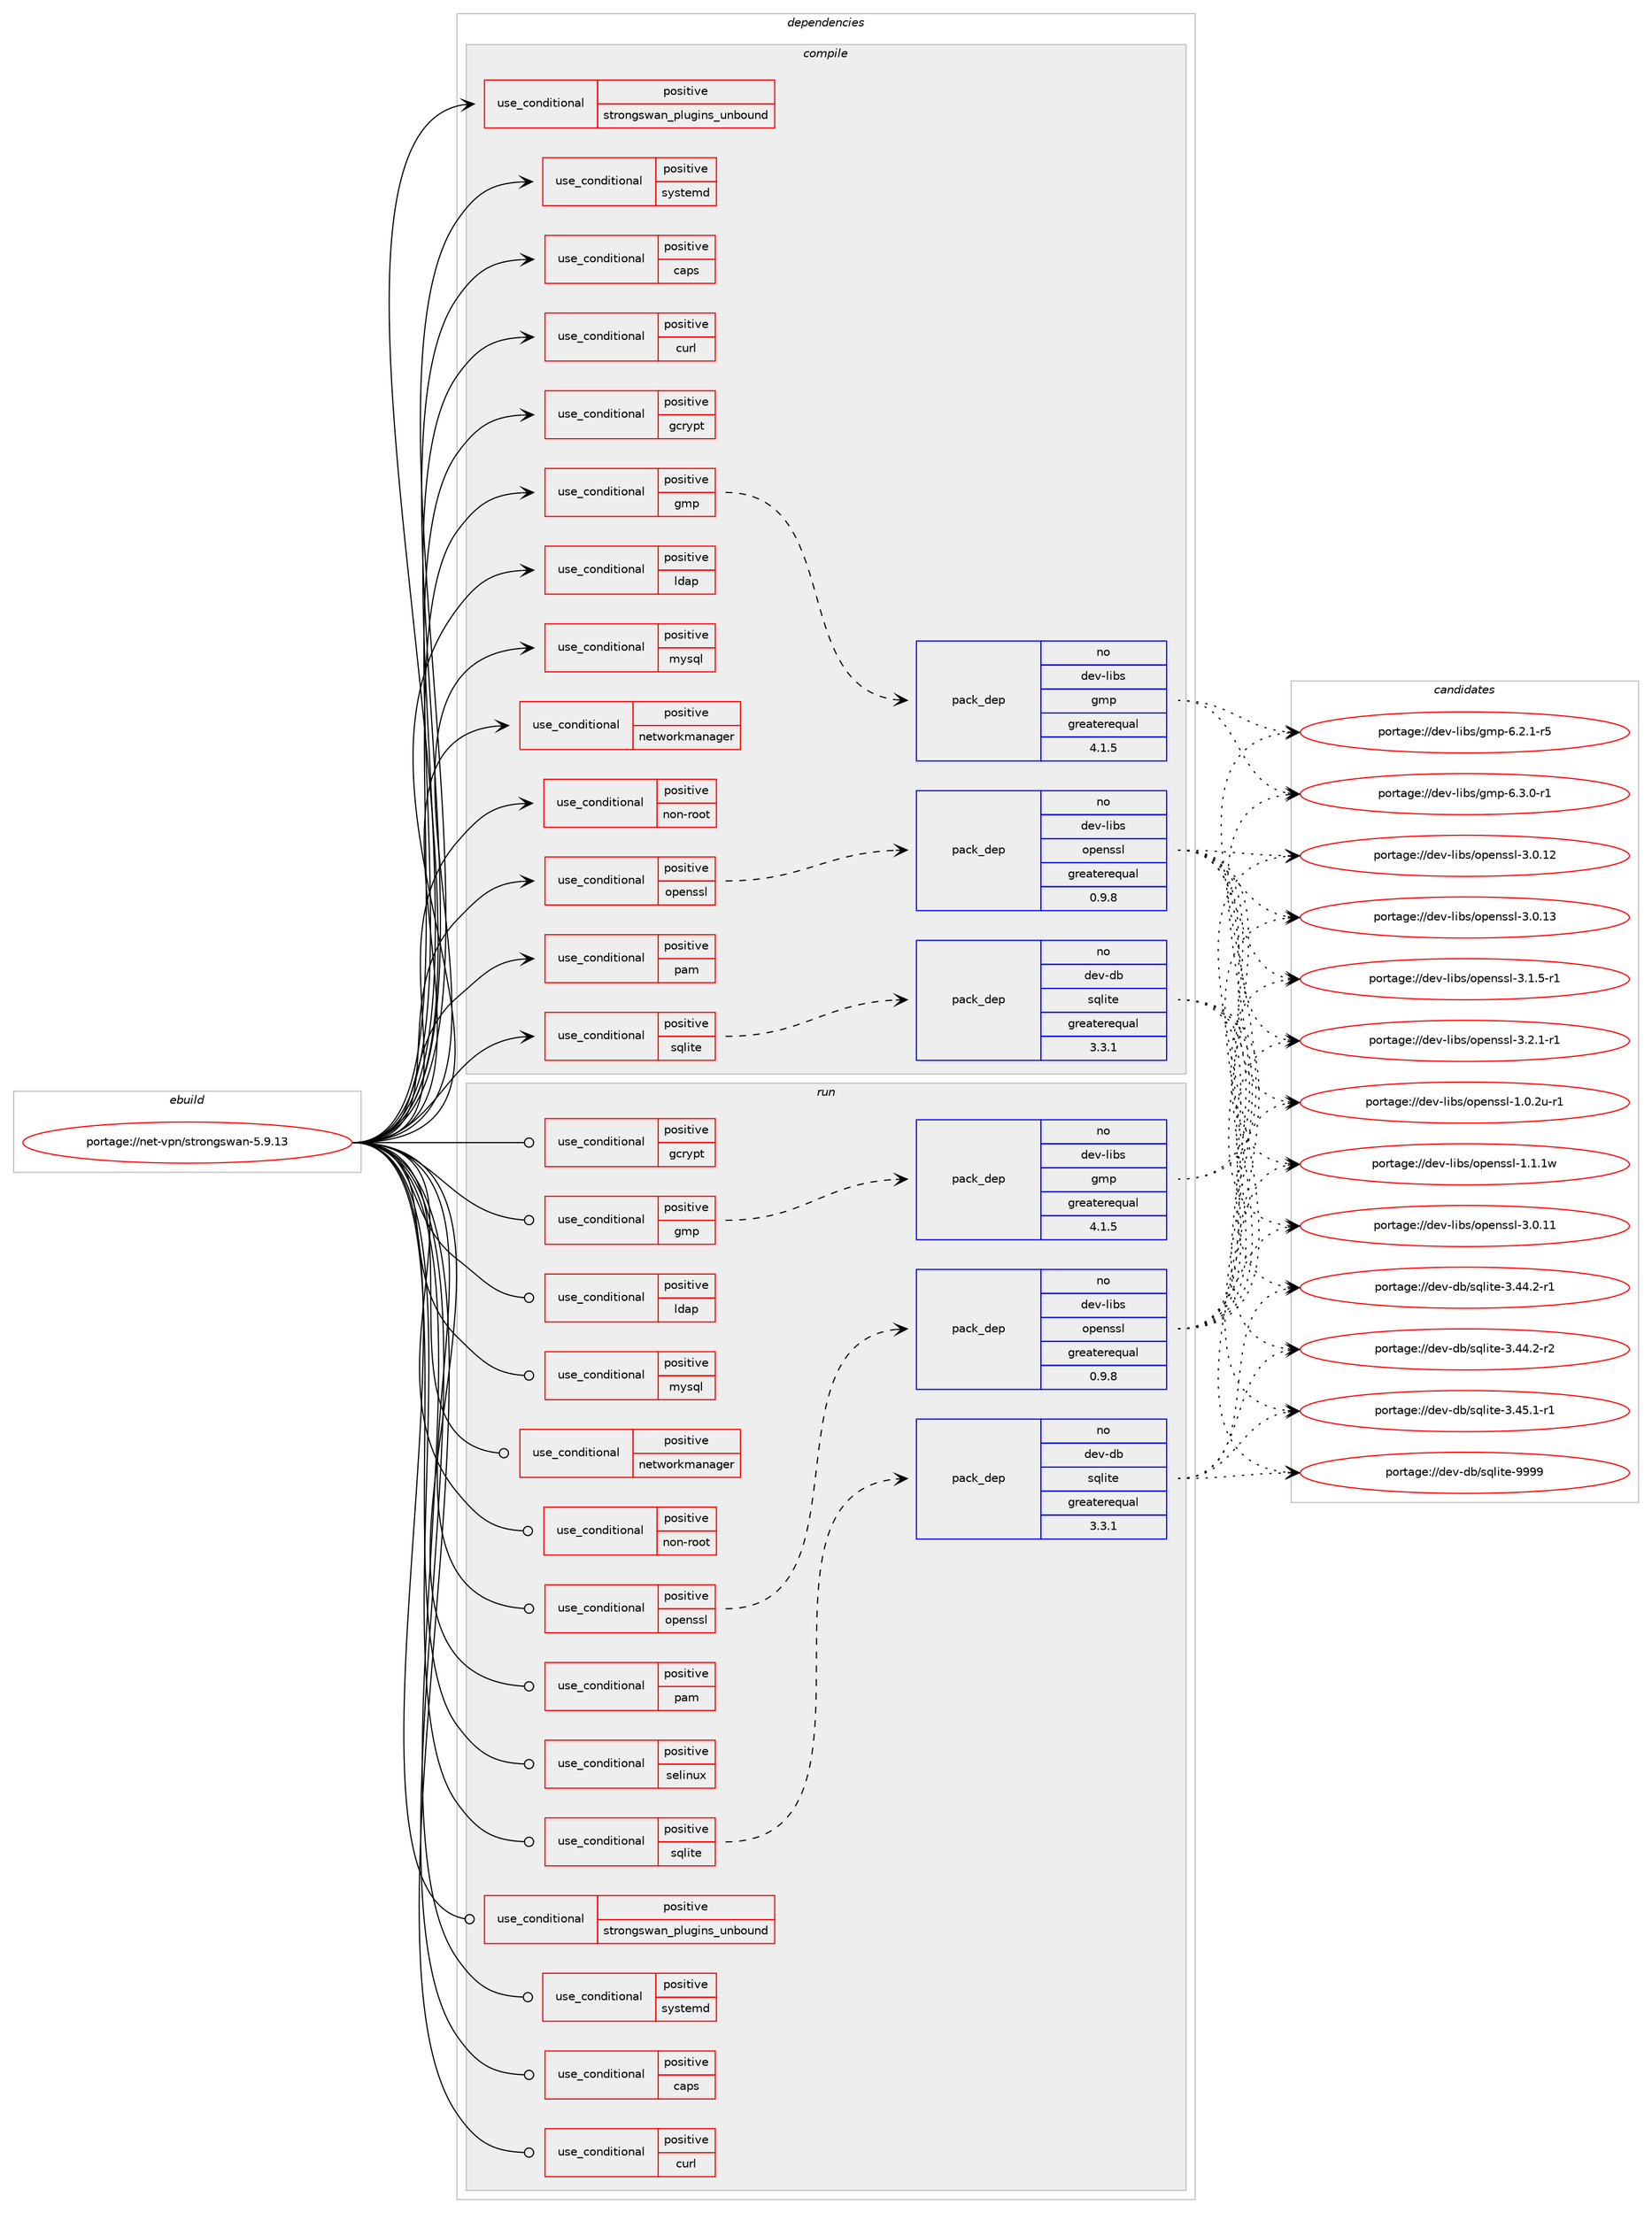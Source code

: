 digraph prolog {

# *************
# Graph options
# *************

newrank=true;
concentrate=true;
compound=true;
graph [rankdir=LR,fontname=Helvetica,fontsize=10,ranksep=1.5];#, ranksep=2.5, nodesep=0.2];
edge  [arrowhead=vee];
node  [fontname=Helvetica,fontsize=10];

# **********
# The ebuild
# **********

subgraph cluster_leftcol {
color=gray;
rank=same;
label=<<i>ebuild</i>>;
id [label="portage://net-vpn/strongswan-5.9.13", color=red, width=4, href="../net-vpn/strongswan-5.9.13.svg"];
}

# ****************
# The dependencies
# ****************

subgraph cluster_midcol {
color=gray;
label=<<i>dependencies</i>>;
subgraph cluster_compile {
fillcolor="#eeeeee";
style=filled;
label=<<i>compile</i>>;
subgraph cond6398 {
dependency9004 [label=<<TABLE BORDER="0" CELLBORDER="1" CELLSPACING="0" CELLPADDING="4"><TR><TD ROWSPAN="3" CELLPADDING="10">use_conditional</TD></TR><TR><TD>positive</TD></TR><TR><TD>caps</TD></TR></TABLE>>, shape=none, color=red];
# *** BEGIN UNKNOWN DEPENDENCY TYPE (TODO) ***
# dependency9004 -> package_dependency(portage://net-vpn/strongswan-5.9.13,install,no,sys-libs,libcap,none,[,,],[],[])
# *** END UNKNOWN DEPENDENCY TYPE (TODO) ***

}
id:e -> dependency9004:w [weight=20,style="solid",arrowhead="vee"];
subgraph cond6399 {
dependency9005 [label=<<TABLE BORDER="0" CELLBORDER="1" CELLSPACING="0" CELLPADDING="4"><TR><TD ROWSPAN="3" CELLPADDING="10">use_conditional</TD></TR><TR><TD>positive</TD></TR><TR><TD>curl</TD></TR></TABLE>>, shape=none, color=red];
# *** BEGIN UNKNOWN DEPENDENCY TYPE (TODO) ***
# dependency9005 -> package_dependency(portage://net-vpn/strongswan-5.9.13,install,no,net-misc,curl,none,[,,],[],[])
# *** END UNKNOWN DEPENDENCY TYPE (TODO) ***

}
id:e -> dependency9005:w [weight=20,style="solid",arrowhead="vee"];
subgraph cond6400 {
dependency9006 [label=<<TABLE BORDER="0" CELLBORDER="1" CELLSPACING="0" CELLPADDING="4"><TR><TD ROWSPAN="3" CELLPADDING="10">use_conditional</TD></TR><TR><TD>positive</TD></TR><TR><TD>gcrypt</TD></TR></TABLE>>, shape=none, color=red];
# *** BEGIN UNKNOWN DEPENDENCY TYPE (TODO) ***
# dependency9006 -> package_dependency(portage://net-vpn/strongswan-5.9.13,install,no,dev-libs,libgcrypt,none,[,,],any_same_slot,[])
# *** END UNKNOWN DEPENDENCY TYPE (TODO) ***

}
id:e -> dependency9006:w [weight=20,style="solid",arrowhead="vee"];
subgraph cond6401 {
dependency9007 [label=<<TABLE BORDER="0" CELLBORDER="1" CELLSPACING="0" CELLPADDING="4"><TR><TD ROWSPAN="3" CELLPADDING="10">use_conditional</TD></TR><TR><TD>positive</TD></TR><TR><TD>gmp</TD></TR></TABLE>>, shape=none, color=red];
subgraph pack2521 {
dependency9008 [label=<<TABLE BORDER="0" CELLBORDER="1" CELLSPACING="0" CELLPADDING="4" WIDTH="220"><TR><TD ROWSPAN="6" CELLPADDING="30">pack_dep</TD></TR><TR><TD WIDTH="110">no</TD></TR><TR><TD>dev-libs</TD></TR><TR><TD>gmp</TD></TR><TR><TD>greaterequal</TD></TR><TR><TD>4.1.5</TD></TR></TABLE>>, shape=none, color=blue];
}
dependency9007:e -> dependency9008:w [weight=20,style="dashed",arrowhead="vee"];
}
id:e -> dependency9007:w [weight=20,style="solid",arrowhead="vee"];
subgraph cond6402 {
dependency9009 [label=<<TABLE BORDER="0" CELLBORDER="1" CELLSPACING="0" CELLPADDING="4"><TR><TD ROWSPAN="3" CELLPADDING="10">use_conditional</TD></TR><TR><TD>positive</TD></TR><TR><TD>ldap</TD></TR></TABLE>>, shape=none, color=red];
# *** BEGIN UNKNOWN DEPENDENCY TYPE (TODO) ***
# dependency9009 -> package_dependency(portage://net-vpn/strongswan-5.9.13,install,no,net-nds,openldap,none,[,,],any_same_slot,[])
# *** END UNKNOWN DEPENDENCY TYPE (TODO) ***

}
id:e -> dependency9009:w [weight=20,style="solid",arrowhead="vee"];
subgraph cond6403 {
dependency9010 [label=<<TABLE BORDER="0" CELLBORDER="1" CELLSPACING="0" CELLPADDING="4"><TR><TD ROWSPAN="3" CELLPADDING="10">use_conditional</TD></TR><TR><TD>positive</TD></TR><TR><TD>mysql</TD></TR></TABLE>>, shape=none, color=red];
# *** BEGIN UNKNOWN DEPENDENCY TYPE (TODO) ***
# dependency9010 -> package_dependency(portage://net-vpn/strongswan-5.9.13,install,no,dev-db,mysql-connector-c,none,[,,],any_same_slot,[])
# *** END UNKNOWN DEPENDENCY TYPE (TODO) ***

}
id:e -> dependency9010:w [weight=20,style="solid",arrowhead="vee"];
subgraph cond6404 {
dependency9011 [label=<<TABLE BORDER="0" CELLBORDER="1" CELLSPACING="0" CELLPADDING="4"><TR><TD ROWSPAN="3" CELLPADDING="10">use_conditional</TD></TR><TR><TD>positive</TD></TR><TR><TD>networkmanager</TD></TR></TABLE>>, shape=none, color=red];
# *** BEGIN UNKNOWN DEPENDENCY TYPE (TODO) ***
# dependency9011 -> package_dependency(portage://net-vpn/strongswan-5.9.13,install,no,net-misc,networkmanager,none,[,,],[],[])
# *** END UNKNOWN DEPENDENCY TYPE (TODO) ***

}
id:e -> dependency9011:w [weight=20,style="solid",arrowhead="vee"];
subgraph cond6405 {
dependency9012 [label=<<TABLE BORDER="0" CELLBORDER="1" CELLSPACING="0" CELLPADDING="4"><TR><TD ROWSPAN="3" CELLPADDING="10">use_conditional</TD></TR><TR><TD>positive</TD></TR><TR><TD>non-root</TD></TR></TABLE>>, shape=none, color=red];
# *** BEGIN UNKNOWN DEPENDENCY TYPE (TODO) ***
# dependency9012 -> package_dependency(portage://net-vpn/strongswan-5.9.13,install,no,acct-user,ipsec,none,[,,],[],[])
# *** END UNKNOWN DEPENDENCY TYPE (TODO) ***

# *** BEGIN UNKNOWN DEPENDENCY TYPE (TODO) ***
# dependency9012 -> package_dependency(portage://net-vpn/strongswan-5.9.13,install,no,acct-group,ipsec,none,[,,],[],[])
# *** END UNKNOWN DEPENDENCY TYPE (TODO) ***

}
id:e -> dependency9012:w [weight=20,style="solid",arrowhead="vee"];
subgraph cond6406 {
dependency9013 [label=<<TABLE BORDER="0" CELLBORDER="1" CELLSPACING="0" CELLPADDING="4"><TR><TD ROWSPAN="3" CELLPADDING="10">use_conditional</TD></TR><TR><TD>positive</TD></TR><TR><TD>openssl</TD></TR></TABLE>>, shape=none, color=red];
subgraph pack2522 {
dependency9014 [label=<<TABLE BORDER="0" CELLBORDER="1" CELLSPACING="0" CELLPADDING="4" WIDTH="220"><TR><TD ROWSPAN="6" CELLPADDING="30">pack_dep</TD></TR><TR><TD WIDTH="110">no</TD></TR><TR><TD>dev-libs</TD></TR><TR><TD>openssl</TD></TR><TR><TD>greaterequal</TD></TR><TR><TD>0.9.8</TD></TR></TABLE>>, shape=none, color=blue];
}
dependency9013:e -> dependency9014:w [weight=20,style="dashed",arrowhead="vee"];
}
id:e -> dependency9013:w [weight=20,style="solid",arrowhead="vee"];
subgraph cond6407 {
dependency9015 [label=<<TABLE BORDER="0" CELLBORDER="1" CELLSPACING="0" CELLPADDING="4"><TR><TD ROWSPAN="3" CELLPADDING="10">use_conditional</TD></TR><TR><TD>positive</TD></TR><TR><TD>pam</TD></TR></TABLE>>, shape=none, color=red];
# *** BEGIN UNKNOWN DEPENDENCY TYPE (TODO) ***
# dependency9015 -> package_dependency(portage://net-vpn/strongswan-5.9.13,install,no,sys-libs,pam,none,[,,],[],[])
# *** END UNKNOWN DEPENDENCY TYPE (TODO) ***

}
id:e -> dependency9015:w [weight=20,style="solid",arrowhead="vee"];
subgraph cond6408 {
dependency9016 [label=<<TABLE BORDER="0" CELLBORDER="1" CELLSPACING="0" CELLPADDING="4"><TR><TD ROWSPAN="3" CELLPADDING="10">use_conditional</TD></TR><TR><TD>positive</TD></TR><TR><TD>sqlite</TD></TR></TABLE>>, shape=none, color=red];
subgraph pack2523 {
dependency9017 [label=<<TABLE BORDER="0" CELLBORDER="1" CELLSPACING="0" CELLPADDING="4" WIDTH="220"><TR><TD ROWSPAN="6" CELLPADDING="30">pack_dep</TD></TR><TR><TD WIDTH="110">no</TD></TR><TR><TD>dev-db</TD></TR><TR><TD>sqlite</TD></TR><TR><TD>greaterequal</TD></TR><TR><TD>3.3.1</TD></TR></TABLE>>, shape=none, color=blue];
}
dependency9016:e -> dependency9017:w [weight=20,style="dashed",arrowhead="vee"];
}
id:e -> dependency9016:w [weight=20,style="solid",arrowhead="vee"];
subgraph cond6409 {
dependency9018 [label=<<TABLE BORDER="0" CELLBORDER="1" CELLSPACING="0" CELLPADDING="4"><TR><TD ROWSPAN="3" CELLPADDING="10">use_conditional</TD></TR><TR><TD>positive</TD></TR><TR><TD>strongswan_plugins_unbound</TD></TR></TABLE>>, shape=none, color=red];
# *** BEGIN UNKNOWN DEPENDENCY TYPE (TODO) ***
# dependency9018 -> package_dependency(portage://net-vpn/strongswan-5.9.13,install,no,net-dns,unbound,none,[,,],any_same_slot,[])
# *** END UNKNOWN DEPENDENCY TYPE (TODO) ***

# *** BEGIN UNKNOWN DEPENDENCY TYPE (TODO) ***
# dependency9018 -> package_dependency(portage://net-vpn/strongswan-5.9.13,install,no,net-libs,ldns,none,[,,],any_same_slot,[])
# *** END UNKNOWN DEPENDENCY TYPE (TODO) ***

}
id:e -> dependency9018:w [weight=20,style="solid",arrowhead="vee"];
subgraph cond6410 {
dependency9019 [label=<<TABLE BORDER="0" CELLBORDER="1" CELLSPACING="0" CELLPADDING="4"><TR><TD ROWSPAN="3" CELLPADDING="10">use_conditional</TD></TR><TR><TD>positive</TD></TR><TR><TD>systemd</TD></TR></TABLE>>, shape=none, color=red];
# *** BEGIN UNKNOWN DEPENDENCY TYPE (TODO) ***
# dependency9019 -> package_dependency(portage://net-vpn/strongswan-5.9.13,install,no,sys-apps,systemd,none,[,,],[],[])
# *** END UNKNOWN DEPENDENCY TYPE (TODO) ***

}
id:e -> dependency9019:w [weight=20,style="solid",arrowhead="vee"];
# *** BEGIN UNKNOWN DEPENDENCY TYPE (TODO) ***
# id -> package_dependency(portage://net-vpn/strongswan-5.9.13,install,no,dev-libs,glib,none,[,,],[slot(2)],[])
# *** END UNKNOWN DEPENDENCY TYPE (TODO) ***

# *** BEGIN UNKNOWN DEPENDENCY TYPE (TODO) ***
# id -> package_dependency(portage://net-vpn/strongswan-5.9.13,install,no,sys-kernel,linux-headers,none,[,,],[],[])
# *** END UNKNOWN DEPENDENCY TYPE (TODO) ***

# *** BEGIN UNKNOWN DEPENDENCY TYPE (TODO) ***
# id -> package_dependency(portage://net-vpn/strongswan-5.9.13,install,no,virtual,linux-sources,none,[,,],[],[])
# *** END UNKNOWN DEPENDENCY TYPE (TODO) ***

}
subgraph cluster_compileandrun {
fillcolor="#eeeeee";
style=filled;
label=<<i>compile and run</i>>;
}
subgraph cluster_run {
fillcolor="#eeeeee";
style=filled;
label=<<i>run</i>>;
subgraph cond6411 {
dependency9020 [label=<<TABLE BORDER="0" CELLBORDER="1" CELLSPACING="0" CELLPADDING="4"><TR><TD ROWSPAN="3" CELLPADDING="10">use_conditional</TD></TR><TR><TD>positive</TD></TR><TR><TD>caps</TD></TR></TABLE>>, shape=none, color=red];
# *** BEGIN UNKNOWN DEPENDENCY TYPE (TODO) ***
# dependency9020 -> package_dependency(portage://net-vpn/strongswan-5.9.13,run,no,sys-libs,libcap,none,[,,],[],[])
# *** END UNKNOWN DEPENDENCY TYPE (TODO) ***

}
id:e -> dependency9020:w [weight=20,style="solid",arrowhead="odot"];
subgraph cond6412 {
dependency9021 [label=<<TABLE BORDER="0" CELLBORDER="1" CELLSPACING="0" CELLPADDING="4"><TR><TD ROWSPAN="3" CELLPADDING="10">use_conditional</TD></TR><TR><TD>positive</TD></TR><TR><TD>curl</TD></TR></TABLE>>, shape=none, color=red];
# *** BEGIN UNKNOWN DEPENDENCY TYPE (TODO) ***
# dependency9021 -> package_dependency(portage://net-vpn/strongswan-5.9.13,run,no,net-misc,curl,none,[,,],[],[])
# *** END UNKNOWN DEPENDENCY TYPE (TODO) ***

}
id:e -> dependency9021:w [weight=20,style="solid",arrowhead="odot"];
subgraph cond6413 {
dependency9022 [label=<<TABLE BORDER="0" CELLBORDER="1" CELLSPACING="0" CELLPADDING="4"><TR><TD ROWSPAN="3" CELLPADDING="10">use_conditional</TD></TR><TR><TD>positive</TD></TR><TR><TD>gcrypt</TD></TR></TABLE>>, shape=none, color=red];
# *** BEGIN UNKNOWN DEPENDENCY TYPE (TODO) ***
# dependency9022 -> package_dependency(portage://net-vpn/strongswan-5.9.13,run,no,dev-libs,libgcrypt,none,[,,],any_same_slot,[])
# *** END UNKNOWN DEPENDENCY TYPE (TODO) ***

}
id:e -> dependency9022:w [weight=20,style="solid",arrowhead="odot"];
subgraph cond6414 {
dependency9023 [label=<<TABLE BORDER="0" CELLBORDER="1" CELLSPACING="0" CELLPADDING="4"><TR><TD ROWSPAN="3" CELLPADDING="10">use_conditional</TD></TR><TR><TD>positive</TD></TR><TR><TD>gmp</TD></TR></TABLE>>, shape=none, color=red];
subgraph pack2524 {
dependency9024 [label=<<TABLE BORDER="0" CELLBORDER="1" CELLSPACING="0" CELLPADDING="4" WIDTH="220"><TR><TD ROWSPAN="6" CELLPADDING="30">pack_dep</TD></TR><TR><TD WIDTH="110">no</TD></TR><TR><TD>dev-libs</TD></TR><TR><TD>gmp</TD></TR><TR><TD>greaterequal</TD></TR><TR><TD>4.1.5</TD></TR></TABLE>>, shape=none, color=blue];
}
dependency9023:e -> dependency9024:w [weight=20,style="dashed",arrowhead="vee"];
}
id:e -> dependency9023:w [weight=20,style="solid",arrowhead="odot"];
subgraph cond6415 {
dependency9025 [label=<<TABLE BORDER="0" CELLBORDER="1" CELLSPACING="0" CELLPADDING="4"><TR><TD ROWSPAN="3" CELLPADDING="10">use_conditional</TD></TR><TR><TD>positive</TD></TR><TR><TD>ldap</TD></TR></TABLE>>, shape=none, color=red];
# *** BEGIN UNKNOWN DEPENDENCY TYPE (TODO) ***
# dependency9025 -> package_dependency(portage://net-vpn/strongswan-5.9.13,run,no,net-nds,openldap,none,[,,],any_same_slot,[])
# *** END UNKNOWN DEPENDENCY TYPE (TODO) ***

}
id:e -> dependency9025:w [weight=20,style="solid",arrowhead="odot"];
subgraph cond6416 {
dependency9026 [label=<<TABLE BORDER="0" CELLBORDER="1" CELLSPACING="0" CELLPADDING="4"><TR><TD ROWSPAN="3" CELLPADDING="10">use_conditional</TD></TR><TR><TD>positive</TD></TR><TR><TD>mysql</TD></TR></TABLE>>, shape=none, color=red];
# *** BEGIN UNKNOWN DEPENDENCY TYPE (TODO) ***
# dependency9026 -> package_dependency(portage://net-vpn/strongswan-5.9.13,run,no,dev-db,mysql-connector-c,none,[,,],any_same_slot,[])
# *** END UNKNOWN DEPENDENCY TYPE (TODO) ***

}
id:e -> dependency9026:w [weight=20,style="solid",arrowhead="odot"];
subgraph cond6417 {
dependency9027 [label=<<TABLE BORDER="0" CELLBORDER="1" CELLSPACING="0" CELLPADDING="4"><TR><TD ROWSPAN="3" CELLPADDING="10">use_conditional</TD></TR><TR><TD>positive</TD></TR><TR><TD>networkmanager</TD></TR></TABLE>>, shape=none, color=red];
# *** BEGIN UNKNOWN DEPENDENCY TYPE (TODO) ***
# dependency9027 -> package_dependency(portage://net-vpn/strongswan-5.9.13,run,no,net-misc,networkmanager,none,[,,],[],[])
# *** END UNKNOWN DEPENDENCY TYPE (TODO) ***

}
id:e -> dependency9027:w [weight=20,style="solid",arrowhead="odot"];
subgraph cond6418 {
dependency9028 [label=<<TABLE BORDER="0" CELLBORDER="1" CELLSPACING="0" CELLPADDING="4"><TR><TD ROWSPAN="3" CELLPADDING="10">use_conditional</TD></TR><TR><TD>positive</TD></TR><TR><TD>non-root</TD></TR></TABLE>>, shape=none, color=red];
# *** BEGIN UNKNOWN DEPENDENCY TYPE (TODO) ***
# dependency9028 -> package_dependency(portage://net-vpn/strongswan-5.9.13,run,no,acct-user,ipsec,none,[,,],[],[])
# *** END UNKNOWN DEPENDENCY TYPE (TODO) ***

# *** BEGIN UNKNOWN DEPENDENCY TYPE (TODO) ***
# dependency9028 -> package_dependency(portage://net-vpn/strongswan-5.9.13,run,no,acct-group,ipsec,none,[,,],[],[])
# *** END UNKNOWN DEPENDENCY TYPE (TODO) ***

}
id:e -> dependency9028:w [weight=20,style="solid",arrowhead="odot"];
subgraph cond6419 {
dependency9029 [label=<<TABLE BORDER="0" CELLBORDER="1" CELLSPACING="0" CELLPADDING="4"><TR><TD ROWSPAN="3" CELLPADDING="10">use_conditional</TD></TR><TR><TD>positive</TD></TR><TR><TD>openssl</TD></TR></TABLE>>, shape=none, color=red];
subgraph pack2525 {
dependency9030 [label=<<TABLE BORDER="0" CELLBORDER="1" CELLSPACING="0" CELLPADDING="4" WIDTH="220"><TR><TD ROWSPAN="6" CELLPADDING="30">pack_dep</TD></TR><TR><TD WIDTH="110">no</TD></TR><TR><TD>dev-libs</TD></TR><TR><TD>openssl</TD></TR><TR><TD>greaterequal</TD></TR><TR><TD>0.9.8</TD></TR></TABLE>>, shape=none, color=blue];
}
dependency9029:e -> dependency9030:w [weight=20,style="dashed",arrowhead="vee"];
}
id:e -> dependency9029:w [weight=20,style="solid",arrowhead="odot"];
subgraph cond6420 {
dependency9031 [label=<<TABLE BORDER="0" CELLBORDER="1" CELLSPACING="0" CELLPADDING="4"><TR><TD ROWSPAN="3" CELLPADDING="10">use_conditional</TD></TR><TR><TD>positive</TD></TR><TR><TD>pam</TD></TR></TABLE>>, shape=none, color=red];
# *** BEGIN UNKNOWN DEPENDENCY TYPE (TODO) ***
# dependency9031 -> package_dependency(portage://net-vpn/strongswan-5.9.13,run,no,sys-libs,pam,none,[,,],[],[])
# *** END UNKNOWN DEPENDENCY TYPE (TODO) ***

}
id:e -> dependency9031:w [weight=20,style="solid",arrowhead="odot"];
subgraph cond6421 {
dependency9032 [label=<<TABLE BORDER="0" CELLBORDER="1" CELLSPACING="0" CELLPADDING="4"><TR><TD ROWSPAN="3" CELLPADDING="10">use_conditional</TD></TR><TR><TD>positive</TD></TR><TR><TD>selinux</TD></TR></TABLE>>, shape=none, color=red];
# *** BEGIN UNKNOWN DEPENDENCY TYPE (TODO) ***
# dependency9032 -> package_dependency(portage://net-vpn/strongswan-5.9.13,run,no,sec-policy,selinux-ipsec,none,[,,],[],[])
# *** END UNKNOWN DEPENDENCY TYPE (TODO) ***

}
id:e -> dependency9032:w [weight=20,style="solid",arrowhead="odot"];
subgraph cond6422 {
dependency9033 [label=<<TABLE BORDER="0" CELLBORDER="1" CELLSPACING="0" CELLPADDING="4"><TR><TD ROWSPAN="3" CELLPADDING="10">use_conditional</TD></TR><TR><TD>positive</TD></TR><TR><TD>sqlite</TD></TR></TABLE>>, shape=none, color=red];
subgraph pack2526 {
dependency9034 [label=<<TABLE BORDER="0" CELLBORDER="1" CELLSPACING="0" CELLPADDING="4" WIDTH="220"><TR><TD ROWSPAN="6" CELLPADDING="30">pack_dep</TD></TR><TR><TD WIDTH="110">no</TD></TR><TR><TD>dev-db</TD></TR><TR><TD>sqlite</TD></TR><TR><TD>greaterequal</TD></TR><TR><TD>3.3.1</TD></TR></TABLE>>, shape=none, color=blue];
}
dependency9033:e -> dependency9034:w [weight=20,style="dashed",arrowhead="vee"];
}
id:e -> dependency9033:w [weight=20,style="solid",arrowhead="odot"];
subgraph cond6423 {
dependency9035 [label=<<TABLE BORDER="0" CELLBORDER="1" CELLSPACING="0" CELLPADDING="4"><TR><TD ROWSPAN="3" CELLPADDING="10">use_conditional</TD></TR><TR><TD>positive</TD></TR><TR><TD>strongswan_plugins_unbound</TD></TR></TABLE>>, shape=none, color=red];
# *** BEGIN UNKNOWN DEPENDENCY TYPE (TODO) ***
# dependency9035 -> package_dependency(portage://net-vpn/strongswan-5.9.13,run,no,net-dns,unbound,none,[,,],any_same_slot,[])
# *** END UNKNOWN DEPENDENCY TYPE (TODO) ***

# *** BEGIN UNKNOWN DEPENDENCY TYPE (TODO) ***
# dependency9035 -> package_dependency(portage://net-vpn/strongswan-5.9.13,run,no,net-libs,ldns,none,[,,],any_same_slot,[])
# *** END UNKNOWN DEPENDENCY TYPE (TODO) ***

}
id:e -> dependency9035:w [weight=20,style="solid",arrowhead="odot"];
subgraph cond6424 {
dependency9036 [label=<<TABLE BORDER="0" CELLBORDER="1" CELLSPACING="0" CELLPADDING="4"><TR><TD ROWSPAN="3" CELLPADDING="10">use_conditional</TD></TR><TR><TD>positive</TD></TR><TR><TD>systemd</TD></TR></TABLE>>, shape=none, color=red];
# *** BEGIN UNKNOWN DEPENDENCY TYPE (TODO) ***
# dependency9036 -> package_dependency(portage://net-vpn/strongswan-5.9.13,run,no,sys-apps,systemd,none,[,,],[],[])
# *** END UNKNOWN DEPENDENCY TYPE (TODO) ***

}
id:e -> dependency9036:w [weight=20,style="solid",arrowhead="odot"];
# *** BEGIN UNKNOWN DEPENDENCY TYPE (TODO) ***
# id -> package_dependency(portage://net-vpn/strongswan-5.9.13,run,no,dev-libs,glib,none,[,,],[slot(2)],[])
# *** END UNKNOWN DEPENDENCY TYPE (TODO) ***

# *** BEGIN UNKNOWN DEPENDENCY TYPE (TODO) ***
# id -> package_dependency(portage://net-vpn/strongswan-5.9.13,run,no,sys-apps,iproute2,none,[,,],[],[])
# *** END UNKNOWN DEPENDENCY TYPE (TODO) ***

# *** BEGIN UNKNOWN DEPENDENCY TYPE (TODO) ***
# id -> package_dependency(portage://net-vpn/strongswan-5.9.13,run,no,virtual,logger,none,[,,],[],[])
# *** END UNKNOWN DEPENDENCY TYPE (TODO) ***

# *** BEGIN UNKNOWN DEPENDENCY TYPE (TODO) ***
# id -> package_dependency(portage://net-vpn/strongswan-5.9.13,run,weak,net-vpn,libreswan,none,[,,],[],[])
# *** END UNKNOWN DEPENDENCY TYPE (TODO) ***

}
}

# **************
# The candidates
# **************

subgraph cluster_choices {
rank=same;
color=gray;
label=<<i>candidates</i>>;

subgraph choice2521 {
color=black;
nodesep=1;
choice1001011184510810598115471031091124554465046494511453 [label="portage://dev-libs/gmp-6.2.1-r5", color=red, width=4,href="../dev-libs/gmp-6.2.1-r5.svg"];
choice1001011184510810598115471031091124554465146484511449 [label="portage://dev-libs/gmp-6.3.0-r1", color=red, width=4,href="../dev-libs/gmp-6.3.0-r1.svg"];
dependency9008:e -> choice1001011184510810598115471031091124554465046494511453:w [style=dotted,weight="100"];
dependency9008:e -> choice1001011184510810598115471031091124554465146484511449:w [style=dotted,weight="100"];
}
subgraph choice2522 {
color=black;
nodesep=1;
choice1001011184510810598115471111121011101151151084549464846501174511449 [label="portage://dev-libs/openssl-1.0.2u-r1", color=red, width=4,href="../dev-libs/openssl-1.0.2u-r1.svg"];
choice100101118451081059811547111112101110115115108454946494649119 [label="portage://dev-libs/openssl-1.1.1w", color=red, width=4,href="../dev-libs/openssl-1.1.1w.svg"];
choice10010111845108105981154711111210111011511510845514648464949 [label="portage://dev-libs/openssl-3.0.11", color=red, width=4,href="../dev-libs/openssl-3.0.11.svg"];
choice10010111845108105981154711111210111011511510845514648464950 [label="portage://dev-libs/openssl-3.0.12", color=red, width=4,href="../dev-libs/openssl-3.0.12.svg"];
choice10010111845108105981154711111210111011511510845514648464951 [label="portage://dev-libs/openssl-3.0.13", color=red, width=4,href="../dev-libs/openssl-3.0.13.svg"];
choice1001011184510810598115471111121011101151151084551464946534511449 [label="portage://dev-libs/openssl-3.1.5-r1", color=red, width=4,href="../dev-libs/openssl-3.1.5-r1.svg"];
choice1001011184510810598115471111121011101151151084551465046494511449 [label="portage://dev-libs/openssl-3.2.1-r1", color=red, width=4,href="../dev-libs/openssl-3.2.1-r1.svg"];
dependency9014:e -> choice1001011184510810598115471111121011101151151084549464846501174511449:w [style=dotted,weight="100"];
dependency9014:e -> choice100101118451081059811547111112101110115115108454946494649119:w [style=dotted,weight="100"];
dependency9014:e -> choice10010111845108105981154711111210111011511510845514648464949:w [style=dotted,weight="100"];
dependency9014:e -> choice10010111845108105981154711111210111011511510845514648464950:w [style=dotted,weight="100"];
dependency9014:e -> choice10010111845108105981154711111210111011511510845514648464951:w [style=dotted,weight="100"];
dependency9014:e -> choice1001011184510810598115471111121011101151151084551464946534511449:w [style=dotted,weight="100"];
dependency9014:e -> choice1001011184510810598115471111121011101151151084551465046494511449:w [style=dotted,weight="100"];
}
subgraph choice2523 {
color=black;
nodesep=1;
choice100101118451009847115113108105116101455146525246504511449 [label="portage://dev-db/sqlite-3.44.2-r1", color=red, width=4,href="../dev-db/sqlite-3.44.2-r1.svg"];
choice100101118451009847115113108105116101455146525246504511450 [label="portage://dev-db/sqlite-3.44.2-r2", color=red, width=4,href="../dev-db/sqlite-3.44.2-r2.svg"];
choice100101118451009847115113108105116101455146525346494511449 [label="portage://dev-db/sqlite-3.45.1-r1", color=red, width=4,href="../dev-db/sqlite-3.45.1-r1.svg"];
choice1001011184510098471151131081051161014557575757 [label="portage://dev-db/sqlite-9999", color=red, width=4,href="../dev-db/sqlite-9999.svg"];
dependency9017:e -> choice100101118451009847115113108105116101455146525246504511449:w [style=dotted,weight="100"];
dependency9017:e -> choice100101118451009847115113108105116101455146525246504511450:w [style=dotted,weight="100"];
dependency9017:e -> choice100101118451009847115113108105116101455146525346494511449:w [style=dotted,weight="100"];
dependency9017:e -> choice1001011184510098471151131081051161014557575757:w [style=dotted,weight="100"];
}
subgraph choice2524 {
color=black;
nodesep=1;
choice1001011184510810598115471031091124554465046494511453 [label="portage://dev-libs/gmp-6.2.1-r5", color=red, width=4,href="../dev-libs/gmp-6.2.1-r5.svg"];
choice1001011184510810598115471031091124554465146484511449 [label="portage://dev-libs/gmp-6.3.0-r1", color=red, width=4,href="../dev-libs/gmp-6.3.0-r1.svg"];
dependency9024:e -> choice1001011184510810598115471031091124554465046494511453:w [style=dotted,weight="100"];
dependency9024:e -> choice1001011184510810598115471031091124554465146484511449:w [style=dotted,weight="100"];
}
subgraph choice2525 {
color=black;
nodesep=1;
choice1001011184510810598115471111121011101151151084549464846501174511449 [label="portage://dev-libs/openssl-1.0.2u-r1", color=red, width=4,href="../dev-libs/openssl-1.0.2u-r1.svg"];
choice100101118451081059811547111112101110115115108454946494649119 [label="portage://dev-libs/openssl-1.1.1w", color=red, width=4,href="../dev-libs/openssl-1.1.1w.svg"];
choice10010111845108105981154711111210111011511510845514648464949 [label="portage://dev-libs/openssl-3.0.11", color=red, width=4,href="../dev-libs/openssl-3.0.11.svg"];
choice10010111845108105981154711111210111011511510845514648464950 [label="portage://dev-libs/openssl-3.0.12", color=red, width=4,href="../dev-libs/openssl-3.0.12.svg"];
choice10010111845108105981154711111210111011511510845514648464951 [label="portage://dev-libs/openssl-3.0.13", color=red, width=4,href="../dev-libs/openssl-3.0.13.svg"];
choice1001011184510810598115471111121011101151151084551464946534511449 [label="portage://dev-libs/openssl-3.1.5-r1", color=red, width=4,href="../dev-libs/openssl-3.1.5-r1.svg"];
choice1001011184510810598115471111121011101151151084551465046494511449 [label="portage://dev-libs/openssl-3.2.1-r1", color=red, width=4,href="../dev-libs/openssl-3.2.1-r1.svg"];
dependency9030:e -> choice1001011184510810598115471111121011101151151084549464846501174511449:w [style=dotted,weight="100"];
dependency9030:e -> choice100101118451081059811547111112101110115115108454946494649119:w [style=dotted,weight="100"];
dependency9030:e -> choice10010111845108105981154711111210111011511510845514648464949:w [style=dotted,weight="100"];
dependency9030:e -> choice10010111845108105981154711111210111011511510845514648464950:w [style=dotted,weight="100"];
dependency9030:e -> choice10010111845108105981154711111210111011511510845514648464951:w [style=dotted,weight="100"];
dependency9030:e -> choice1001011184510810598115471111121011101151151084551464946534511449:w [style=dotted,weight="100"];
dependency9030:e -> choice1001011184510810598115471111121011101151151084551465046494511449:w [style=dotted,weight="100"];
}
subgraph choice2526 {
color=black;
nodesep=1;
choice100101118451009847115113108105116101455146525246504511449 [label="portage://dev-db/sqlite-3.44.2-r1", color=red, width=4,href="../dev-db/sqlite-3.44.2-r1.svg"];
choice100101118451009847115113108105116101455146525246504511450 [label="portage://dev-db/sqlite-3.44.2-r2", color=red, width=4,href="../dev-db/sqlite-3.44.2-r2.svg"];
choice100101118451009847115113108105116101455146525346494511449 [label="portage://dev-db/sqlite-3.45.1-r1", color=red, width=4,href="../dev-db/sqlite-3.45.1-r1.svg"];
choice1001011184510098471151131081051161014557575757 [label="portage://dev-db/sqlite-9999", color=red, width=4,href="../dev-db/sqlite-9999.svg"];
dependency9034:e -> choice100101118451009847115113108105116101455146525246504511449:w [style=dotted,weight="100"];
dependency9034:e -> choice100101118451009847115113108105116101455146525246504511450:w [style=dotted,weight="100"];
dependency9034:e -> choice100101118451009847115113108105116101455146525346494511449:w [style=dotted,weight="100"];
dependency9034:e -> choice1001011184510098471151131081051161014557575757:w [style=dotted,weight="100"];
}
}

}
